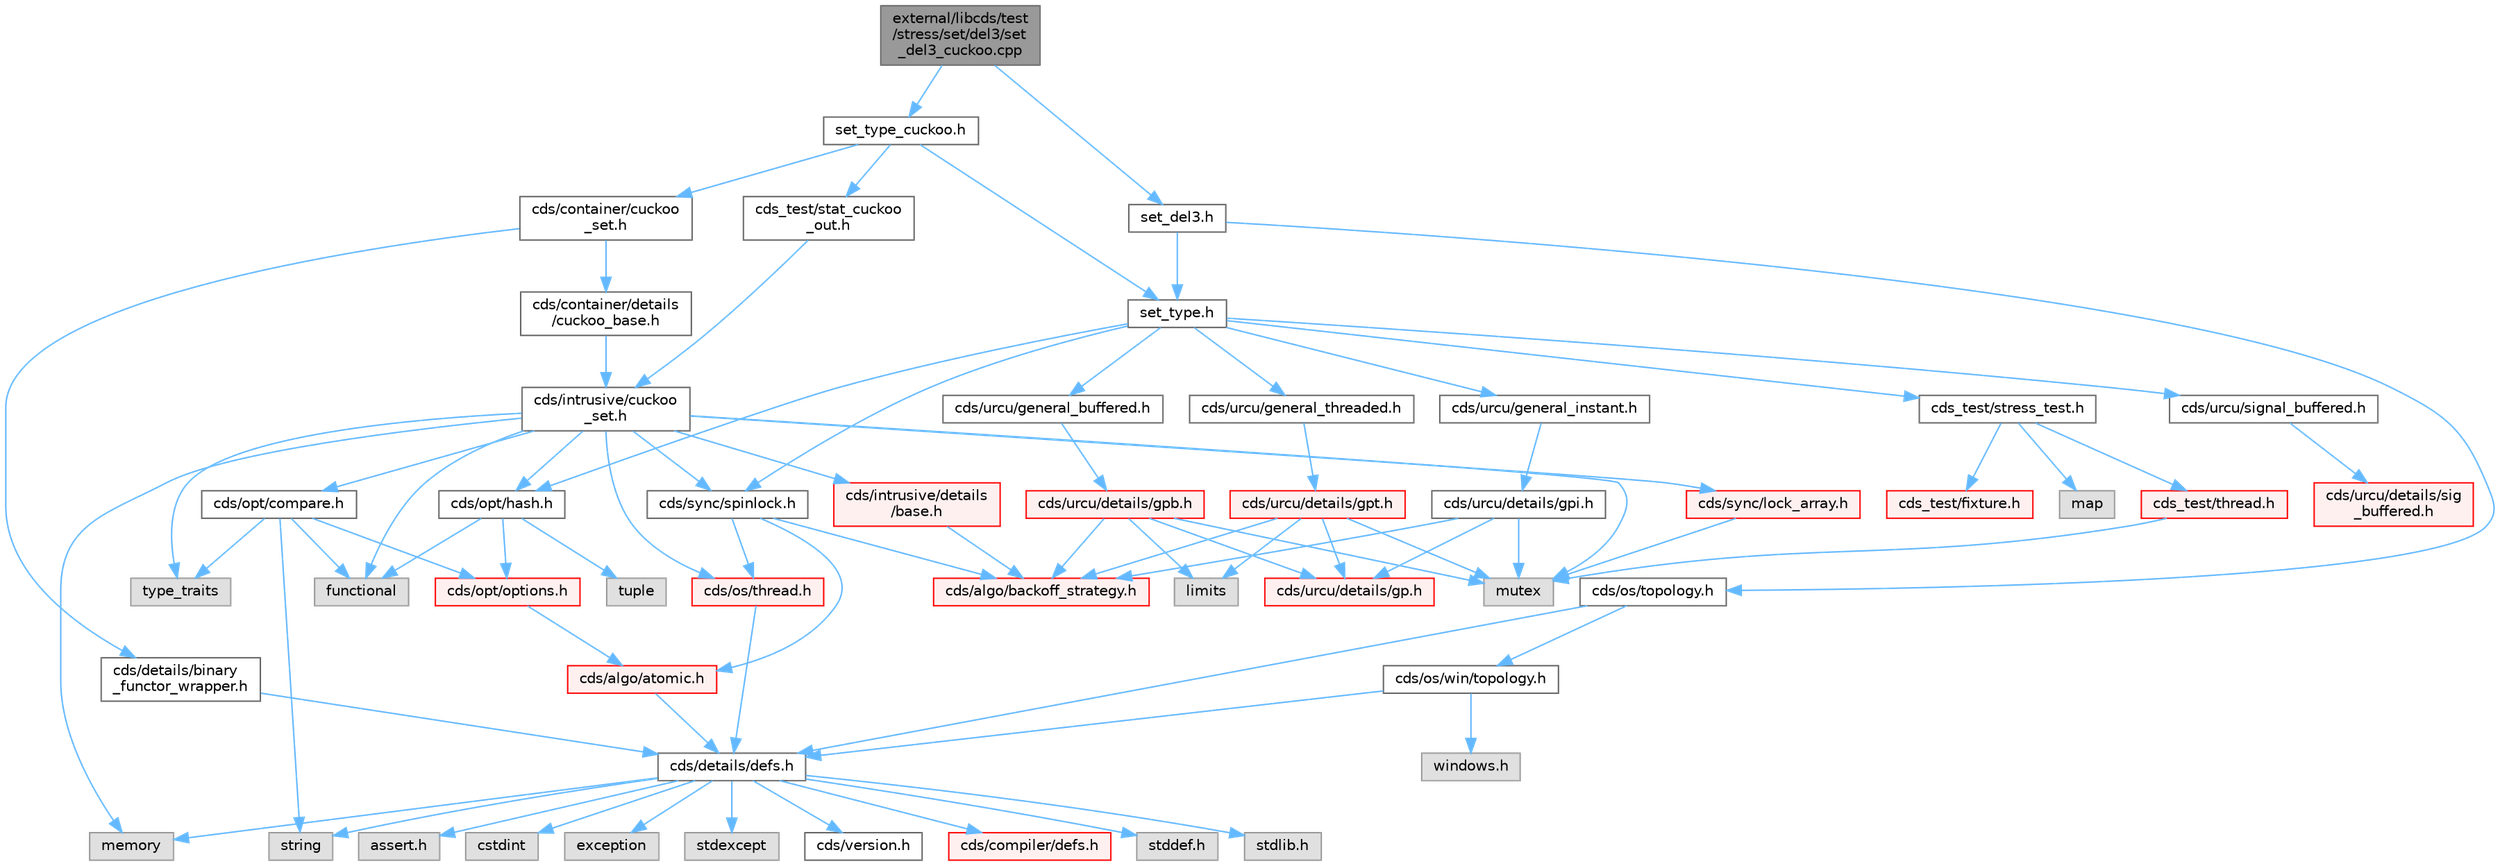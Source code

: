 digraph "external/libcds/test/stress/set/del3/set_del3_cuckoo.cpp"
{
 // LATEX_PDF_SIZE
  bgcolor="transparent";
  edge [fontname=Helvetica,fontsize=10,labelfontname=Helvetica,labelfontsize=10];
  node [fontname=Helvetica,fontsize=10,shape=box,height=0.2,width=0.4];
  Node1 [id="Node000001",label="external/libcds/test\l/stress/set/del3/set\l_del3_cuckoo.cpp",height=0.2,width=0.4,color="gray40", fillcolor="grey60", style="filled", fontcolor="black",tooltip=" "];
  Node1 -> Node2 [id="edge1_Node000001_Node000002",color="steelblue1",style="solid",tooltip=" "];
  Node2 [id="Node000002",label="set_del3.h",height=0.2,width=0.4,color="grey40", fillcolor="white", style="filled",URL="$set__del3_8h.html",tooltip=" "];
  Node2 -> Node3 [id="edge2_Node000002_Node000003",color="steelblue1",style="solid",tooltip=" "];
  Node3 [id="Node000003",label="set_type.h",height=0.2,width=0.4,color="grey40", fillcolor="white", style="filled",URL="$set__type_8h.html",tooltip=" "];
  Node3 -> Node4 [id="edge3_Node000003_Node000004",color="steelblue1",style="solid",tooltip=" "];
  Node4 [id="Node000004",label="cds/urcu/general_instant.h",height=0.2,width=0.4,color="grey40", fillcolor="white", style="filled",URL="$general__instant_8h.html",tooltip=" "];
  Node4 -> Node5 [id="edge4_Node000004_Node000005",color="steelblue1",style="solid",tooltip=" "];
  Node5 [id="Node000005",label="cds/urcu/details/gpi.h",height=0.2,width=0.4,color="grey40", fillcolor="white", style="filled",URL="$gpi_8h.html",tooltip=" "];
  Node5 -> Node6 [id="edge5_Node000005_Node000006",color="steelblue1",style="solid",tooltip=" "];
  Node6 [id="Node000006",label="mutex",height=0.2,width=0.4,color="grey60", fillcolor="#E0E0E0", style="filled",tooltip=" "];
  Node5 -> Node7 [id="edge6_Node000005_Node000007",color="steelblue1",style="solid",tooltip=" "];
  Node7 [id="Node000007",label="cds/urcu/details/gp.h",height=0.2,width=0.4,color="red", fillcolor="#FFF0F0", style="filled",URL="$gp_8h.html",tooltip=" "];
  Node5 -> Node55 [id="edge7_Node000005_Node000055",color="steelblue1",style="solid",tooltip=" "];
  Node55 [id="Node000055",label="cds/algo/backoff_strategy.h",height=0.2,width=0.4,color="red", fillcolor="#FFF0F0", style="filled",URL="$backoff__strategy_8h.html",tooltip=" "];
  Node3 -> Node59 [id="edge8_Node000003_Node000059",color="steelblue1",style="solid",tooltip=" "];
  Node59 [id="Node000059",label="cds/urcu/general_buffered.h",height=0.2,width=0.4,color="grey40", fillcolor="white", style="filled",URL="$general__buffered_8h.html",tooltip=" "];
  Node59 -> Node60 [id="edge9_Node000059_Node000060",color="steelblue1",style="solid",tooltip=" "];
  Node60 [id="Node000060",label="cds/urcu/details/gpb.h",height=0.2,width=0.4,color="red", fillcolor="#FFF0F0", style="filled",URL="$gpb_8h.html",tooltip=" "];
  Node60 -> Node6 [id="edge10_Node000060_Node000006",color="steelblue1",style="solid",tooltip=" "];
  Node60 -> Node61 [id="edge11_Node000060_Node000061",color="steelblue1",style="solid",tooltip=" "];
  Node61 [id="Node000061",label="limits",height=0.2,width=0.4,color="grey60", fillcolor="#E0E0E0", style="filled",tooltip=" "];
  Node60 -> Node7 [id="edge12_Node000060_Node000007",color="steelblue1",style="solid",tooltip=" "];
  Node60 -> Node55 [id="edge13_Node000060_Node000055",color="steelblue1",style="solid",tooltip=" "];
  Node3 -> Node73 [id="edge14_Node000003_Node000073",color="steelblue1",style="solid",tooltip=" "];
  Node73 [id="Node000073",label="cds/urcu/general_threaded.h",height=0.2,width=0.4,color="grey40", fillcolor="white", style="filled",URL="$general__threaded_8h.html",tooltip=" "];
  Node73 -> Node74 [id="edge15_Node000073_Node000074",color="steelblue1",style="solid",tooltip=" "];
  Node74 [id="Node000074",label="cds/urcu/details/gpt.h",height=0.2,width=0.4,color="red", fillcolor="#FFF0F0", style="filled",URL="$gpt_8h.html",tooltip=" "];
  Node74 -> Node6 [id="edge16_Node000074_Node000006",color="steelblue1",style="solid",tooltip=" "];
  Node74 -> Node61 [id="edge17_Node000074_Node000061",color="steelblue1",style="solid",tooltip=" "];
  Node74 -> Node7 [id="edge18_Node000074_Node000007",color="steelblue1",style="solid",tooltip=" "];
  Node74 -> Node55 [id="edge19_Node000074_Node000055",color="steelblue1",style="solid",tooltip=" "];
  Node3 -> Node77 [id="edge20_Node000003_Node000077",color="steelblue1",style="solid",tooltip=" "];
  Node77 [id="Node000077",label="cds/urcu/signal_buffered.h",height=0.2,width=0.4,color="grey40", fillcolor="white", style="filled",URL="$signal__buffered_8h.html",tooltip=" "];
  Node77 -> Node78 [id="edge21_Node000077_Node000078",color="steelblue1",style="solid",tooltip=" "];
  Node78 [id="Node000078",label="cds/urcu/details/sig\l_buffered.h",height=0.2,width=0.4,color="red", fillcolor="#FFF0F0", style="filled",URL="$sig__buffered_8h.html",tooltip=" "];
  Node3 -> Node80 [id="edge22_Node000003_Node000080",color="steelblue1",style="solid",tooltip=" "];
  Node80 [id="Node000080",label="cds/opt/hash.h",height=0.2,width=0.4,color="grey40", fillcolor="white", style="filled",URL="$external_2libcds_2cds_2opt_2hash_8h.html",tooltip=" "];
  Node80 -> Node81 [id="edge23_Node000080_Node000081",color="steelblue1",style="solid",tooltip=" "];
  Node81 [id="Node000081",label="tuple",height=0.2,width=0.4,color="grey60", fillcolor="#E0E0E0", style="filled",tooltip=" "];
  Node80 -> Node82 [id="edge24_Node000080_Node000082",color="steelblue1",style="solid",tooltip=" "];
  Node82 [id="Node000082",label="functional",height=0.2,width=0.4,color="grey60", fillcolor="#E0E0E0", style="filled",tooltip=" "];
  Node80 -> Node67 [id="edge25_Node000080_Node000067",color="steelblue1",style="solid",tooltip=" "];
  Node67 [id="Node000067",label="cds/opt/options.h",height=0.2,width=0.4,color="red", fillcolor="#FFF0F0", style="filled",URL="$opt_2options_8h.html",tooltip=" "];
  Node67 -> Node10 [id="edge26_Node000067_Node000010",color="steelblue1",style="solid",tooltip=" "];
  Node10 [id="Node000010",label="cds/algo/atomic.h",height=0.2,width=0.4,color="red", fillcolor="#FFF0F0", style="filled",URL="$external_2libcds_2cds_2algo_2atomic_8h.html",tooltip=" "];
  Node10 -> Node11 [id="edge27_Node000010_Node000011",color="steelblue1",style="solid",tooltip=" "];
  Node11 [id="Node000011",label="cds/details/defs.h",height=0.2,width=0.4,color="grey40", fillcolor="white", style="filled",URL="$details_2defs_8h.html",tooltip=" "];
  Node11 -> Node12 [id="edge28_Node000011_Node000012",color="steelblue1",style="solid",tooltip=" "];
  Node12 [id="Node000012",label="stddef.h",height=0.2,width=0.4,color="grey60", fillcolor="#E0E0E0", style="filled",tooltip=" "];
  Node11 -> Node13 [id="edge29_Node000011_Node000013",color="steelblue1",style="solid",tooltip=" "];
  Node13 [id="Node000013",label="stdlib.h",height=0.2,width=0.4,color="grey60", fillcolor="#E0E0E0", style="filled",tooltip=" "];
  Node11 -> Node14 [id="edge30_Node000011_Node000014",color="steelblue1",style="solid",tooltip=" "];
  Node14 [id="Node000014",label="assert.h",height=0.2,width=0.4,color="grey60", fillcolor="#E0E0E0", style="filled",tooltip=" "];
  Node11 -> Node15 [id="edge31_Node000011_Node000015",color="steelblue1",style="solid",tooltip=" "];
  Node15 [id="Node000015",label="cstdint",height=0.2,width=0.4,color="grey60", fillcolor="#E0E0E0", style="filled",tooltip=" "];
  Node11 -> Node16 [id="edge32_Node000011_Node000016",color="steelblue1",style="solid",tooltip=" "];
  Node16 [id="Node000016",label="exception",height=0.2,width=0.4,color="grey60", fillcolor="#E0E0E0", style="filled",tooltip=" "];
  Node11 -> Node17 [id="edge33_Node000011_Node000017",color="steelblue1",style="solid",tooltip=" "];
  Node17 [id="Node000017",label="stdexcept",height=0.2,width=0.4,color="grey60", fillcolor="#E0E0E0", style="filled",tooltip=" "];
  Node11 -> Node18 [id="edge34_Node000011_Node000018",color="steelblue1",style="solid",tooltip=" "];
  Node18 [id="Node000018",label="string",height=0.2,width=0.4,color="grey60", fillcolor="#E0E0E0", style="filled",tooltip=" "];
  Node11 -> Node19 [id="edge35_Node000011_Node000019",color="steelblue1",style="solid",tooltip=" "];
  Node19 [id="Node000019",label="memory",height=0.2,width=0.4,color="grey60", fillcolor="#E0E0E0", style="filled",tooltip=" "];
  Node11 -> Node20 [id="edge36_Node000011_Node000020",color="steelblue1",style="solid",tooltip=" "];
  Node20 [id="Node000020",label="cds/version.h",height=0.2,width=0.4,color="grey40", fillcolor="white", style="filled",URL="$external_2libcds_2cds_2version_8h.html",tooltip=" "];
  Node11 -> Node21 [id="edge37_Node000011_Node000021",color="steelblue1",style="solid",tooltip=" "];
  Node21 [id="Node000021",label="cds/compiler/defs.h",height=0.2,width=0.4,color="red", fillcolor="#FFF0F0", style="filled",URL="$compiler_2defs_8h.html",tooltip=" "];
  Node3 -> Node83 [id="edge38_Node000003_Node000083",color="steelblue1",style="solid",tooltip=" "];
  Node83 [id="Node000083",label="cds/sync/spinlock.h",height=0.2,width=0.4,color="grey40", fillcolor="white", style="filled",URL="$sync_2spinlock_8h.html",tooltip=" "];
  Node83 -> Node10 [id="edge39_Node000083_Node000010",color="steelblue1",style="solid",tooltip=" "];
  Node83 -> Node44 [id="edge40_Node000083_Node000044",color="steelblue1",style="solid",tooltip=" "];
  Node44 [id="Node000044",label="cds/os/thread.h",height=0.2,width=0.4,color="red", fillcolor="#FFF0F0", style="filled",URL="$cds_2os_2thread_8h.html",tooltip=" "];
  Node44 -> Node11 [id="edge41_Node000044_Node000011",color="steelblue1",style="solid",tooltip=" "];
  Node83 -> Node55 [id="edge42_Node000083_Node000055",color="steelblue1",style="solid",tooltip=" "];
  Node3 -> Node84 [id="edge43_Node000003_Node000084",color="steelblue1",style="solid",tooltip=" "];
  Node84 [id="Node000084",label="cds_test/stress_test.h",height=0.2,width=0.4,color="grey40", fillcolor="white", style="filled",URL="$stress__test_8h.html",tooltip=" "];
  Node84 -> Node85 [id="edge44_Node000084_Node000085",color="steelblue1",style="solid",tooltip=" "];
  Node85 [id="Node000085",label="map",height=0.2,width=0.4,color="grey60", fillcolor="#E0E0E0", style="filled",tooltip=" "];
  Node84 -> Node86 [id="edge45_Node000084_Node000086",color="steelblue1",style="solid",tooltip=" "];
  Node86 [id="Node000086",label="cds_test/fixture.h",height=0.2,width=0.4,color="red", fillcolor="#FFF0F0", style="filled",URL="$fixture_8h.html",tooltip=" "];
  Node84 -> Node91 [id="edge46_Node000084_Node000091",color="steelblue1",style="solid",tooltip=" "];
  Node91 [id="Node000091",label="cds_test/thread.h",height=0.2,width=0.4,color="red", fillcolor="#FFF0F0", style="filled",URL="$test_2include_2cds__test_2thread_8h.html",tooltip=" "];
  Node91 -> Node6 [id="edge47_Node000091_Node000006",color="steelblue1",style="solid",tooltip=" "];
  Node2 -> Node95 [id="edge48_Node000002_Node000095",color="steelblue1",style="solid",tooltip=" "];
  Node95 [id="Node000095",label="cds/os/topology.h",height=0.2,width=0.4,color="grey40", fillcolor="white", style="filled",URL="$topology_8h.html",tooltip=" "];
  Node95 -> Node11 [id="edge49_Node000095_Node000011",color="steelblue1",style="solid",tooltip=" "];
  Node95 -> Node96 [id="edge50_Node000095_Node000096",color="steelblue1",style="solid",tooltip=" "];
  Node96 [id="Node000096",label="cds/os/win/topology.h",height=0.2,width=0.4,color="grey40", fillcolor="white", style="filled",URL="$win_2topology_8h.html",tooltip=" "];
  Node96 -> Node11 [id="edge51_Node000096_Node000011",color="steelblue1",style="solid",tooltip=" "];
  Node96 -> Node46 [id="edge52_Node000096_Node000046",color="steelblue1",style="solid",tooltip=" "];
  Node46 [id="Node000046",label="windows.h",height=0.2,width=0.4,color="grey60", fillcolor="#E0E0E0", style="filled",tooltip=" "];
  Node1 -> Node97 [id="edge53_Node000001_Node000097",color="steelblue1",style="solid",tooltip=" "];
  Node97 [id="Node000097",label="set_type_cuckoo.h",height=0.2,width=0.4,color="grey40", fillcolor="white", style="filled",URL="$set__type__cuckoo_8h.html",tooltip=" "];
  Node97 -> Node3 [id="edge54_Node000097_Node000003",color="steelblue1",style="solid",tooltip=" "];
  Node97 -> Node98 [id="edge55_Node000097_Node000098",color="steelblue1",style="solid",tooltip=" "];
  Node98 [id="Node000098",label="cds/container/cuckoo\l_set.h",height=0.2,width=0.4,color="grey40", fillcolor="white", style="filled",URL="$container_2cuckoo__set_8h.html",tooltip=" "];
  Node98 -> Node99 [id="edge56_Node000098_Node000099",color="steelblue1",style="solid",tooltip=" "];
  Node99 [id="Node000099",label="cds/container/details\l/cuckoo_base.h",height=0.2,width=0.4,color="grey40", fillcolor="white", style="filled",URL="$cuckoo__base_8h.html",tooltip=" "];
  Node99 -> Node100 [id="edge57_Node000099_Node000100",color="steelblue1",style="solid",tooltip=" "];
  Node100 [id="Node000100",label="cds/intrusive/cuckoo\l_set.h",height=0.2,width=0.4,color="grey40", fillcolor="white", style="filled",URL="$intrusive_2cuckoo__set_8h.html",tooltip=" "];
  Node100 -> Node19 [id="edge58_Node000100_Node000019",color="steelblue1",style="solid",tooltip=" "];
  Node100 -> Node27 [id="edge59_Node000100_Node000027",color="steelblue1",style="solid",tooltip=" "];
  Node27 [id="Node000027",label="type_traits",height=0.2,width=0.4,color="grey60", fillcolor="#E0E0E0", style="filled",tooltip=" "];
  Node100 -> Node6 [id="edge60_Node000100_Node000006",color="steelblue1",style="solid",tooltip=" "];
  Node100 -> Node82 [id="edge61_Node000100_Node000082",color="steelblue1",style="solid",tooltip=" "];
  Node100 -> Node64 [id="edge62_Node000100_Node000064",color="steelblue1",style="solid",tooltip=" "];
  Node64 [id="Node000064",label="cds/intrusive/details\l/base.h",height=0.2,width=0.4,color="red", fillcolor="#FFF0F0", style="filled",URL="$external_2libcds_2cds_2intrusive_2details_2base_8h.html",tooltip=" "];
  Node64 -> Node55 [id="edge63_Node000064_Node000055",color="steelblue1",style="solid",tooltip=" "];
  Node100 -> Node101 [id="edge64_Node000100_Node000101",color="steelblue1",style="solid",tooltip=" "];
  Node101 [id="Node000101",label="cds/opt/compare.h",height=0.2,width=0.4,color="grey40", fillcolor="white", style="filled",URL="$external_2libcds_2cds_2opt_2compare_8h.html",tooltip=" "];
  Node101 -> Node27 [id="edge65_Node000101_Node000027",color="steelblue1",style="solid",tooltip=" "];
  Node101 -> Node82 [id="edge66_Node000101_Node000082",color="steelblue1",style="solid",tooltip=" "];
  Node101 -> Node18 [id="edge67_Node000101_Node000018",color="steelblue1",style="solid",tooltip=" "];
  Node101 -> Node67 [id="edge68_Node000101_Node000067",color="steelblue1",style="solid",tooltip=" "];
  Node100 -> Node80 [id="edge69_Node000100_Node000080",color="steelblue1",style="solid",tooltip=" "];
  Node100 -> Node102 [id="edge70_Node000100_Node000102",color="steelblue1",style="solid",tooltip=" "];
  Node102 [id="Node000102",label="cds/sync/lock_array.h",height=0.2,width=0.4,color="red", fillcolor="#FFF0F0", style="filled",URL="$lock__array_8h.html",tooltip=" "];
  Node102 -> Node6 [id="edge71_Node000102_Node000006",color="steelblue1",style="solid",tooltip=" "];
  Node100 -> Node44 [id="edge72_Node000100_Node000044",color="steelblue1",style="solid",tooltip=" "];
  Node100 -> Node83 [id="edge73_Node000100_Node000083",color="steelblue1",style="solid",tooltip=" "];
  Node98 -> Node103 [id="edge74_Node000098_Node000103",color="steelblue1",style="solid",tooltip=" "];
  Node103 [id="Node000103",label="cds/details/binary\l_functor_wrapper.h",height=0.2,width=0.4,color="grey40", fillcolor="white", style="filled",URL="$binary__functor__wrapper_8h.html",tooltip=" "];
  Node103 -> Node11 [id="edge75_Node000103_Node000011",color="steelblue1",style="solid",tooltip=" "];
  Node97 -> Node104 [id="edge76_Node000097_Node000104",color="steelblue1",style="solid",tooltip=" "];
  Node104 [id="Node000104",label="cds_test/stat_cuckoo\l_out.h",height=0.2,width=0.4,color="grey40", fillcolor="white", style="filled",URL="$stat__cuckoo__out_8h.html",tooltip=" "];
  Node104 -> Node100 [id="edge77_Node000104_Node000100",color="steelblue1",style="solid",tooltip=" "];
}
